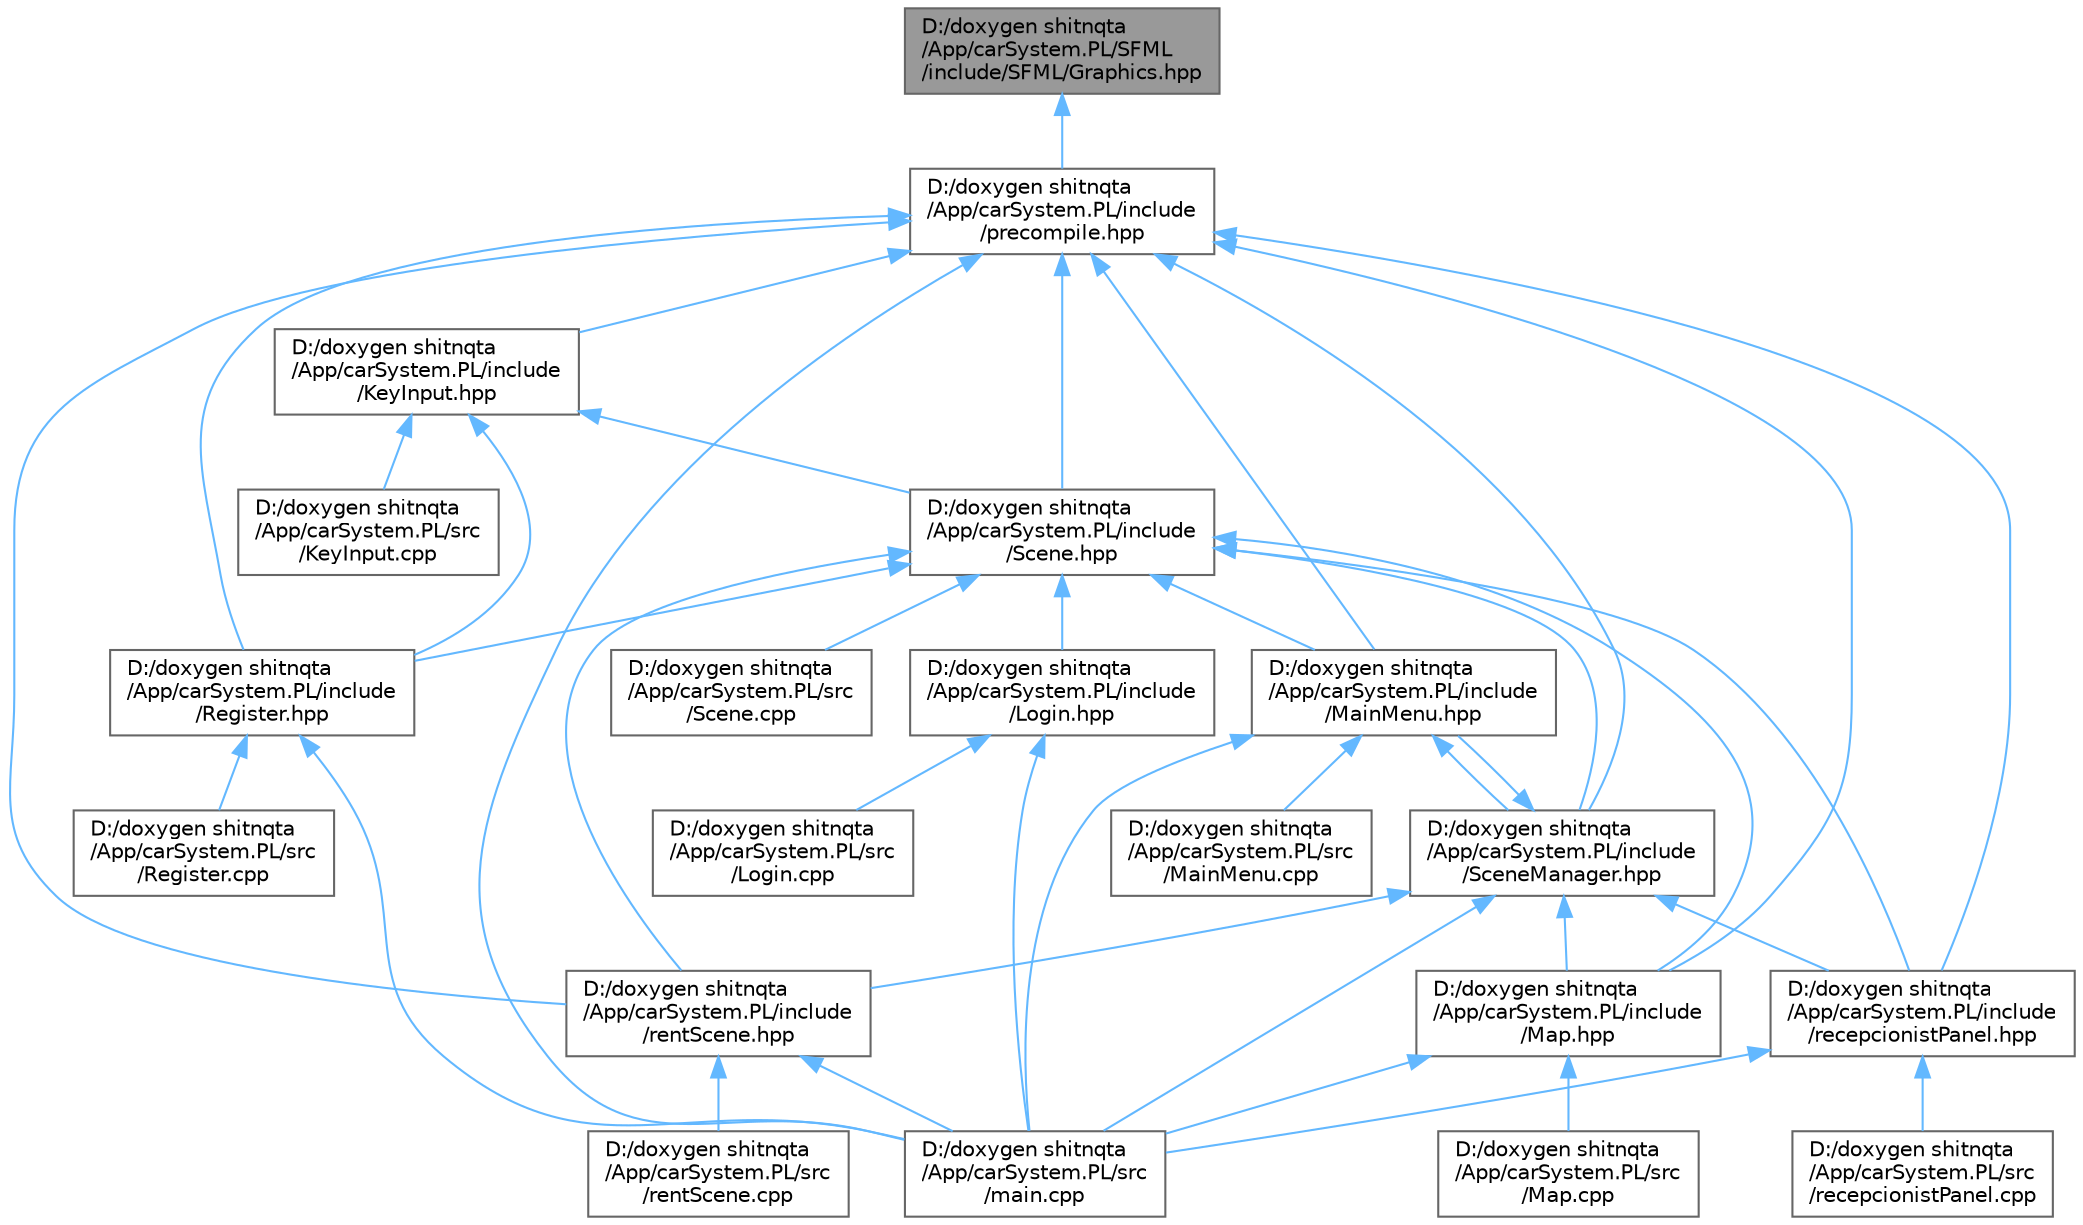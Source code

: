 digraph "D:/doxygen shitnqta/App/carSystem.PL/SFML/include/SFML/Graphics.hpp"
{
 // INTERACTIVE_SVG=YES
 // LATEX_PDF_SIZE
  bgcolor="transparent";
  edge [fontname=Helvetica,fontsize=10,labelfontname=Helvetica,labelfontsize=10];
  node [fontname=Helvetica,fontsize=10,shape=box,height=0.2,width=0.4];
  Node1 [id="Node000001",label="D:/doxygen shitnqta\l/App/carSystem.PL/SFML\l/include/SFML/Graphics.hpp",height=0.2,width=0.4,color="gray40", fillcolor="grey60", style="filled", fontcolor="black",tooltip=" "];
  Node1 -> Node2 [id="edge1_Node000001_Node000002",dir="back",color="steelblue1",style="solid",tooltip=" "];
  Node2 [id="Node000002",label="D:/doxygen shitnqta\l/App/carSystem.PL/include\l/precompile.hpp",height=0.2,width=0.4,color="grey40", fillcolor="white", style="filled",URL="$a02200.html",tooltip=" "];
  Node2 -> Node3 [id="edge2_Node000002_Node000003",dir="back",color="steelblue1",style="solid",tooltip=" "];
  Node3 [id="Node000003",label="D:/doxygen shitnqta\l/App/carSystem.PL/include\l/KeyInput.hpp",height=0.2,width=0.4,color="grey40", fillcolor="white", style="filled",URL="$a00275.html",tooltip=" "];
  Node3 -> Node4 [id="edge3_Node000003_Node000004",dir="back",color="steelblue1",style="solid",tooltip=" "];
  Node4 [id="Node000004",label="D:/doxygen shitnqta\l/App/carSystem.PL/include\l/Register.hpp",height=0.2,width=0.4,color="grey40", fillcolor="white", style="filled",URL="$a00296.html",tooltip=" "];
  Node4 -> Node5 [id="edge4_Node000004_Node000005",dir="back",color="steelblue1",style="solid",tooltip=" "];
  Node5 [id="Node000005",label="D:/doxygen shitnqta\l/App/carSystem.PL/src\l/Register.cpp",height=0.2,width=0.4,color="grey40", fillcolor="white", style="filled",URL="$a00641.html",tooltip=" "];
  Node4 -> Node6 [id="edge5_Node000004_Node000006",dir="back",color="steelblue1",style="solid",tooltip=" "];
  Node6 [id="Node000006",label="D:/doxygen shitnqta\l/App/carSystem.PL/src\l/main.cpp",height=0.2,width=0.4,color="grey40", fillcolor="white", style="filled",URL="$a00629.html",tooltip=" "];
  Node3 -> Node7 [id="edge6_Node000003_Node000007",dir="back",color="steelblue1",style="solid",tooltip=" "];
  Node7 [id="Node000007",label="D:/doxygen shitnqta\l/App/carSystem.PL/include\l/Scene.hpp",height=0.2,width=0.4,color="grey40", fillcolor="white", style="filled",URL="$a00302.html",tooltip=" "];
  Node7 -> Node8 [id="edge7_Node000007_Node000008",dir="back",color="steelblue1",style="solid",tooltip=" "];
  Node8 [id="Node000008",label="D:/doxygen shitnqta\l/App/carSystem.PL/include\l/Login.hpp",height=0.2,width=0.4,color="grey40", fillcolor="white", style="filled",URL="$a00278.html",tooltip=" "];
  Node8 -> Node9 [id="edge8_Node000008_Node000009",dir="back",color="steelblue1",style="solid",tooltip=" "];
  Node9 [id="Node000009",label="D:/doxygen shitnqta\l/App/carSystem.PL/src\l/Login.cpp",height=0.2,width=0.4,color="grey40", fillcolor="white", style="filled",URL="$a00623.html",tooltip=" "];
  Node8 -> Node6 [id="edge9_Node000008_Node000006",dir="back",color="steelblue1",style="solid",tooltip=" "];
  Node7 -> Node10 [id="edge10_Node000007_Node000010",dir="back",color="steelblue1",style="solid",tooltip=" "];
  Node10 [id="Node000010",label="D:/doxygen shitnqta\l/App/carSystem.PL/include\l/MainMenu.hpp",height=0.2,width=0.4,color="grey40", fillcolor="white", style="filled",URL="$a00284.html",tooltip=" "];
  Node10 -> Node11 [id="edge11_Node000010_Node000011",dir="back",color="steelblue1",style="solid",tooltip=" "];
  Node11 [id="Node000011",label="D:/doxygen shitnqta\l/App/carSystem.PL/include\l/SceneManager.hpp",height=0.2,width=0.4,color="grey40", fillcolor="white", style="filled",URL="$a00305.html",tooltip=" "];
  Node11 -> Node10 [id="edge12_Node000011_Node000010",dir="back",color="steelblue1",style="solid",tooltip=" "];
  Node11 -> Node12 [id="edge13_Node000011_Node000012",dir="back",color="steelblue1",style="solid",tooltip=" "];
  Node12 [id="Node000012",label="D:/doxygen shitnqta\l/App/carSystem.PL/include\l/Map.hpp",height=0.2,width=0.4,color="grey40", fillcolor="white", style="filled",URL="$a00287.html",tooltip=" "];
  Node12 -> Node13 [id="edge14_Node000012_Node000013",dir="back",color="steelblue1",style="solid",tooltip=" "];
  Node13 [id="Node000013",label="D:/doxygen shitnqta\l/App/carSystem.PL/src\l/Map.cpp",height=0.2,width=0.4,color="grey40", fillcolor="white", style="filled",URL="$a00635.html",tooltip=" "];
  Node12 -> Node6 [id="edge15_Node000012_Node000006",dir="back",color="steelblue1",style="solid",tooltip=" "];
  Node11 -> Node14 [id="edge16_Node000011_Node000014",dir="back",color="steelblue1",style="solid",tooltip=" "];
  Node14 [id="Node000014",label="D:/doxygen shitnqta\l/App/carSystem.PL/include\l/recepcionistPanel.hpp",height=0.2,width=0.4,color="grey40", fillcolor="white", style="filled",URL="$a00293.html",tooltip=" "];
  Node14 -> Node6 [id="edge17_Node000014_Node000006",dir="back",color="steelblue1",style="solid",tooltip=" "];
  Node14 -> Node15 [id="edge18_Node000014_Node000015",dir="back",color="steelblue1",style="solid",tooltip=" "];
  Node15 [id="Node000015",label="D:/doxygen shitnqta\l/App/carSystem.PL/src\l/recepcionistPanel.cpp",height=0.2,width=0.4,color="grey40", fillcolor="white", style="filled",URL="$a00638.html",tooltip=" "];
  Node11 -> Node16 [id="edge19_Node000011_Node000016",dir="back",color="steelblue1",style="solid",tooltip=" "];
  Node16 [id="Node000016",label="D:/doxygen shitnqta\l/App/carSystem.PL/include\l/rentScene.hpp",height=0.2,width=0.4,color="grey40", fillcolor="white", style="filled",URL="$a00299.html",tooltip=" "];
  Node16 -> Node6 [id="edge20_Node000016_Node000006",dir="back",color="steelblue1",style="solid",tooltip=" "];
  Node16 -> Node17 [id="edge21_Node000016_Node000017",dir="back",color="steelblue1",style="solid",tooltip=" "];
  Node17 [id="Node000017",label="D:/doxygen shitnqta\l/App/carSystem.PL/src\l/rentScene.cpp",height=0.2,width=0.4,color="grey40", fillcolor="white", style="filled",URL="$a00644.html",tooltip=" "];
  Node11 -> Node6 [id="edge22_Node000011_Node000006",dir="back",color="steelblue1",style="solid",tooltip=" "];
  Node10 -> Node18 [id="edge23_Node000010_Node000018",dir="back",color="steelblue1",style="solid",tooltip=" "];
  Node18 [id="Node000018",label="D:/doxygen shitnqta\l/App/carSystem.PL/src\l/MainMenu.cpp",height=0.2,width=0.4,color="grey40", fillcolor="white", style="filled",URL="$a00632.html",tooltip=" "];
  Node10 -> Node6 [id="edge24_Node000010_Node000006",dir="back",color="steelblue1",style="solid",tooltip=" "];
  Node7 -> Node12 [id="edge25_Node000007_Node000012",dir="back",color="steelblue1",style="solid",tooltip=" "];
  Node7 -> Node4 [id="edge26_Node000007_Node000004",dir="back",color="steelblue1",style="solid",tooltip=" "];
  Node7 -> Node11 [id="edge27_Node000007_Node000011",dir="back",color="steelblue1",style="solid",tooltip=" "];
  Node7 -> Node14 [id="edge28_Node000007_Node000014",dir="back",color="steelblue1",style="solid",tooltip=" "];
  Node7 -> Node16 [id="edge29_Node000007_Node000016",dir="back",color="steelblue1",style="solid",tooltip=" "];
  Node7 -> Node19 [id="edge30_Node000007_Node000019",dir="back",color="steelblue1",style="solid",tooltip=" "];
  Node19 [id="Node000019",label="D:/doxygen shitnqta\l/App/carSystem.PL/src\l/Scene.cpp",height=0.2,width=0.4,color="grey40", fillcolor="white", style="filled",URL="$a00647.html",tooltip=" "];
  Node3 -> Node20 [id="edge31_Node000003_Node000020",dir="back",color="steelblue1",style="solid",tooltip=" "];
  Node20 [id="Node000020",label="D:/doxygen shitnqta\l/App/carSystem.PL/src\l/KeyInput.cpp",height=0.2,width=0.4,color="grey40", fillcolor="white", style="filled",URL="$a00620.html",tooltip=" "];
  Node2 -> Node10 [id="edge32_Node000002_Node000010",dir="back",color="steelblue1",style="solid",tooltip=" "];
  Node2 -> Node12 [id="edge33_Node000002_Node000012",dir="back",color="steelblue1",style="solid",tooltip=" "];
  Node2 -> Node4 [id="edge34_Node000002_Node000004",dir="back",color="steelblue1",style="solid",tooltip=" "];
  Node2 -> Node7 [id="edge35_Node000002_Node000007",dir="back",color="steelblue1",style="solid",tooltip=" "];
  Node2 -> Node11 [id="edge36_Node000002_Node000011",dir="back",color="steelblue1",style="solid",tooltip=" "];
  Node2 -> Node14 [id="edge37_Node000002_Node000014",dir="back",color="steelblue1",style="solid",tooltip=" "];
  Node2 -> Node16 [id="edge38_Node000002_Node000016",dir="back",color="steelblue1",style="solid",tooltip=" "];
  Node2 -> Node6 [id="edge39_Node000002_Node000006",dir="back",color="steelblue1",style="solid",tooltip=" "];
}
